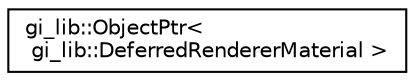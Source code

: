 digraph "Graphical Class Hierarchy"
{
  edge [fontname="Helvetica",fontsize="10",labelfontname="Helvetica",labelfontsize="10"];
  node [fontname="Helvetica",fontsize="10",shape=record];
  rankdir="LR";
  Node1 [label="gi_lib::ObjectPtr\<\l gi_lib::DeferredRendererMaterial \>",height=0.2,width=0.4,color="black", fillcolor="white", style="filled",URL="$classgi__lib_1_1_object_ptr.html"];
}
